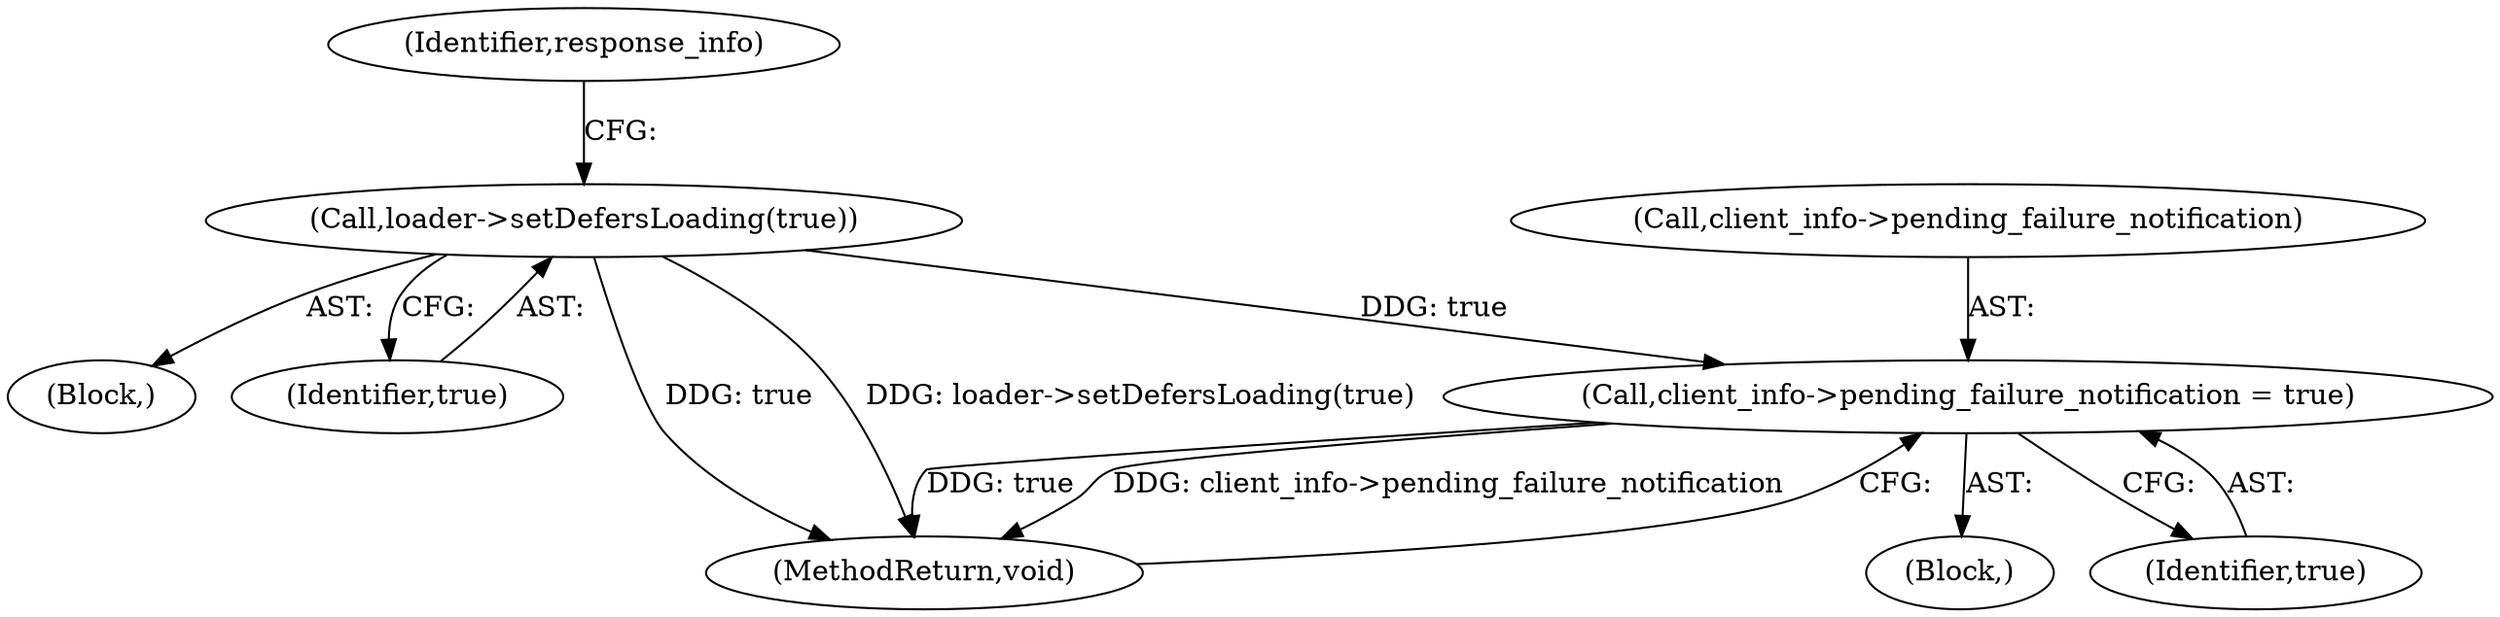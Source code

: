 digraph "0_Chrome_ea3d1d84be3d6f97bf50e76511c9e26af6895533_45@pointer" {
"1000269" [label="(Call,client_info->pending_failure_notification = true)"];
"1000207" [label="(Call,loader->setDefersLoading(true))"];
"1000103" [label="(Block,)"];
"1000270" [label="(Call,client_info->pending_failure_notification)"];
"1000207" [label="(Call,loader->setDefersLoading(true))"];
"1000208" [label="(Identifier,true)"];
"1000211" [label="(Identifier,response_info)"];
"1000269" [label="(Call,client_info->pending_failure_notification = true)"];
"1000273" [label="(Identifier,true)"];
"1000274" [label="(MethodReturn,void)"];
"1000268" [label="(Block,)"];
"1000269" -> "1000268"  [label="AST: "];
"1000269" -> "1000273"  [label="CFG: "];
"1000270" -> "1000269"  [label="AST: "];
"1000273" -> "1000269"  [label="AST: "];
"1000274" -> "1000269"  [label="CFG: "];
"1000269" -> "1000274"  [label="DDG: true"];
"1000269" -> "1000274"  [label="DDG: client_info->pending_failure_notification"];
"1000207" -> "1000269"  [label="DDG: true"];
"1000207" -> "1000103"  [label="AST: "];
"1000207" -> "1000208"  [label="CFG: "];
"1000208" -> "1000207"  [label="AST: "];
"1000211" -> "1000207"  [label="CFG: "];
"1000207" -> "1000274"  [label="DDG: true"];
"1000207" -> "1000274"  [label="DDG: loader->setDefersLoading(true)"];
}
